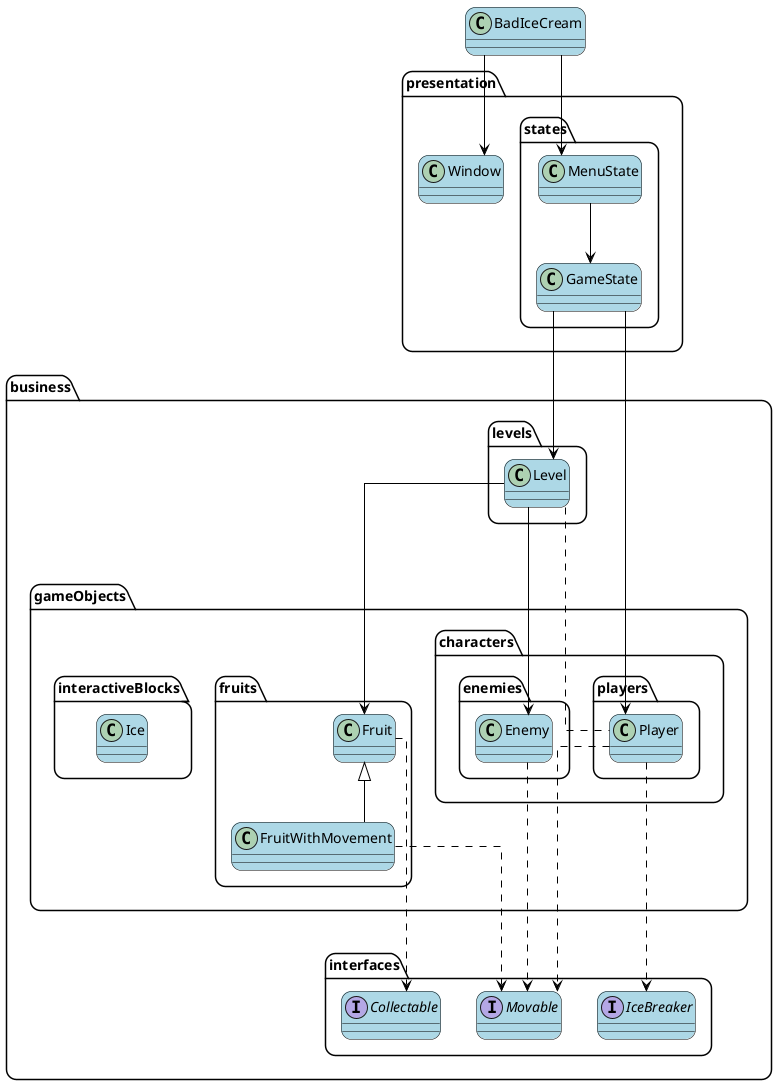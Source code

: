 @startuml
'https://plantuml.com/class-diagram

skinparam roundcorner 20

skinparam class {
BackgroundColor LightBlue
ArrowColor Black
BorderColor Black
}

skinparam linetype ortho


class BadIceCream

package presentation{

    class Window


    package states{
        class GameState
        class MenuState
    }

}

package business{

    package gameObjects{

        package characters{

            package enemies{
                class Enemy
            }

            package players{
                class Player
            }
        }

        package fruits{
            class Fruit
            class FruitWithMovement
        }

        package interactiveBlocks{
            class Ice
        }

    }

    package levels{
        class Level
    }

    package interfaces{
        interface Movable
        interface IceBreaker
        interface Collectable
    }

}

BadIceCream --> MenuState
BadIceCream --> Window

MenuState --> GameState

GameState --> Level
GameState --> Player

Level ... Player
Level --> Enemy
Level --> Fruit

Fruit <|-- FruitWithMovement

Fruit ...> Collectable

FruitWithMovement ...> Movable
Player ...> Movable
Enemy ...> Movable

Player ...> IceBreaker

@enduml